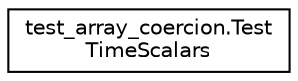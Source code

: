 digraph "Graphical Class Hierarchy"
{
 // LATEX_PDF_SIZE
  edge [fontname="Helvetica",fontsize="10",labelfontname="Helvetica",labelfontsize="10"];
  node [fontname="Helvetica",fontsize="10",shape=record];
  rankdir="LR";
  Node0 [label="test_array_coercion.Test\lTimeScalars",height=0.2,width=0.4,color="black", fillcolor="white", style="filled",URL="$classtest__array__coercion_1_1TestTimeScalars.html",tooltip=" "];
}
